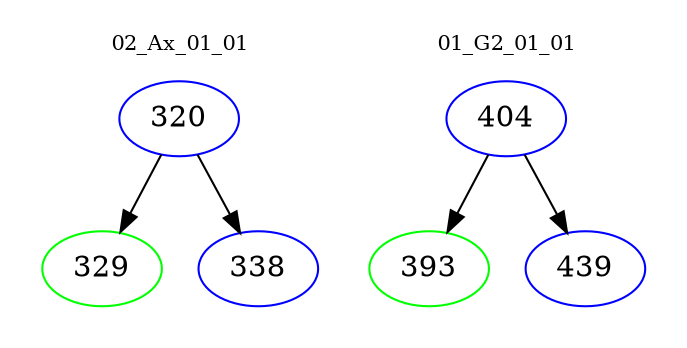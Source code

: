 digraph{
subgraph cluster_0 {
color = white
label = "02_Ax_01_01";
fontsize=10;
T0_320 [label="320", color="blue"]
T0_320 -> T0_329 [color="black"]
T0_329 [label="329", color="green"]
T0_320 -> T0_338 [color="black"]
T0_338 [label="338", color="blue"]
}
subgraph cluster_1 {
color = white
label = "01_G2_01_01";
fontsize=10;
T1_404 [label="404", color="blue"]
T1_404 -> T1_393 [color="black"]
T1_393 [label="393", color="green"]
T1_404 -> T1_439 [color="black"]
T1_439 [label="439", color="blue"]
}
}
